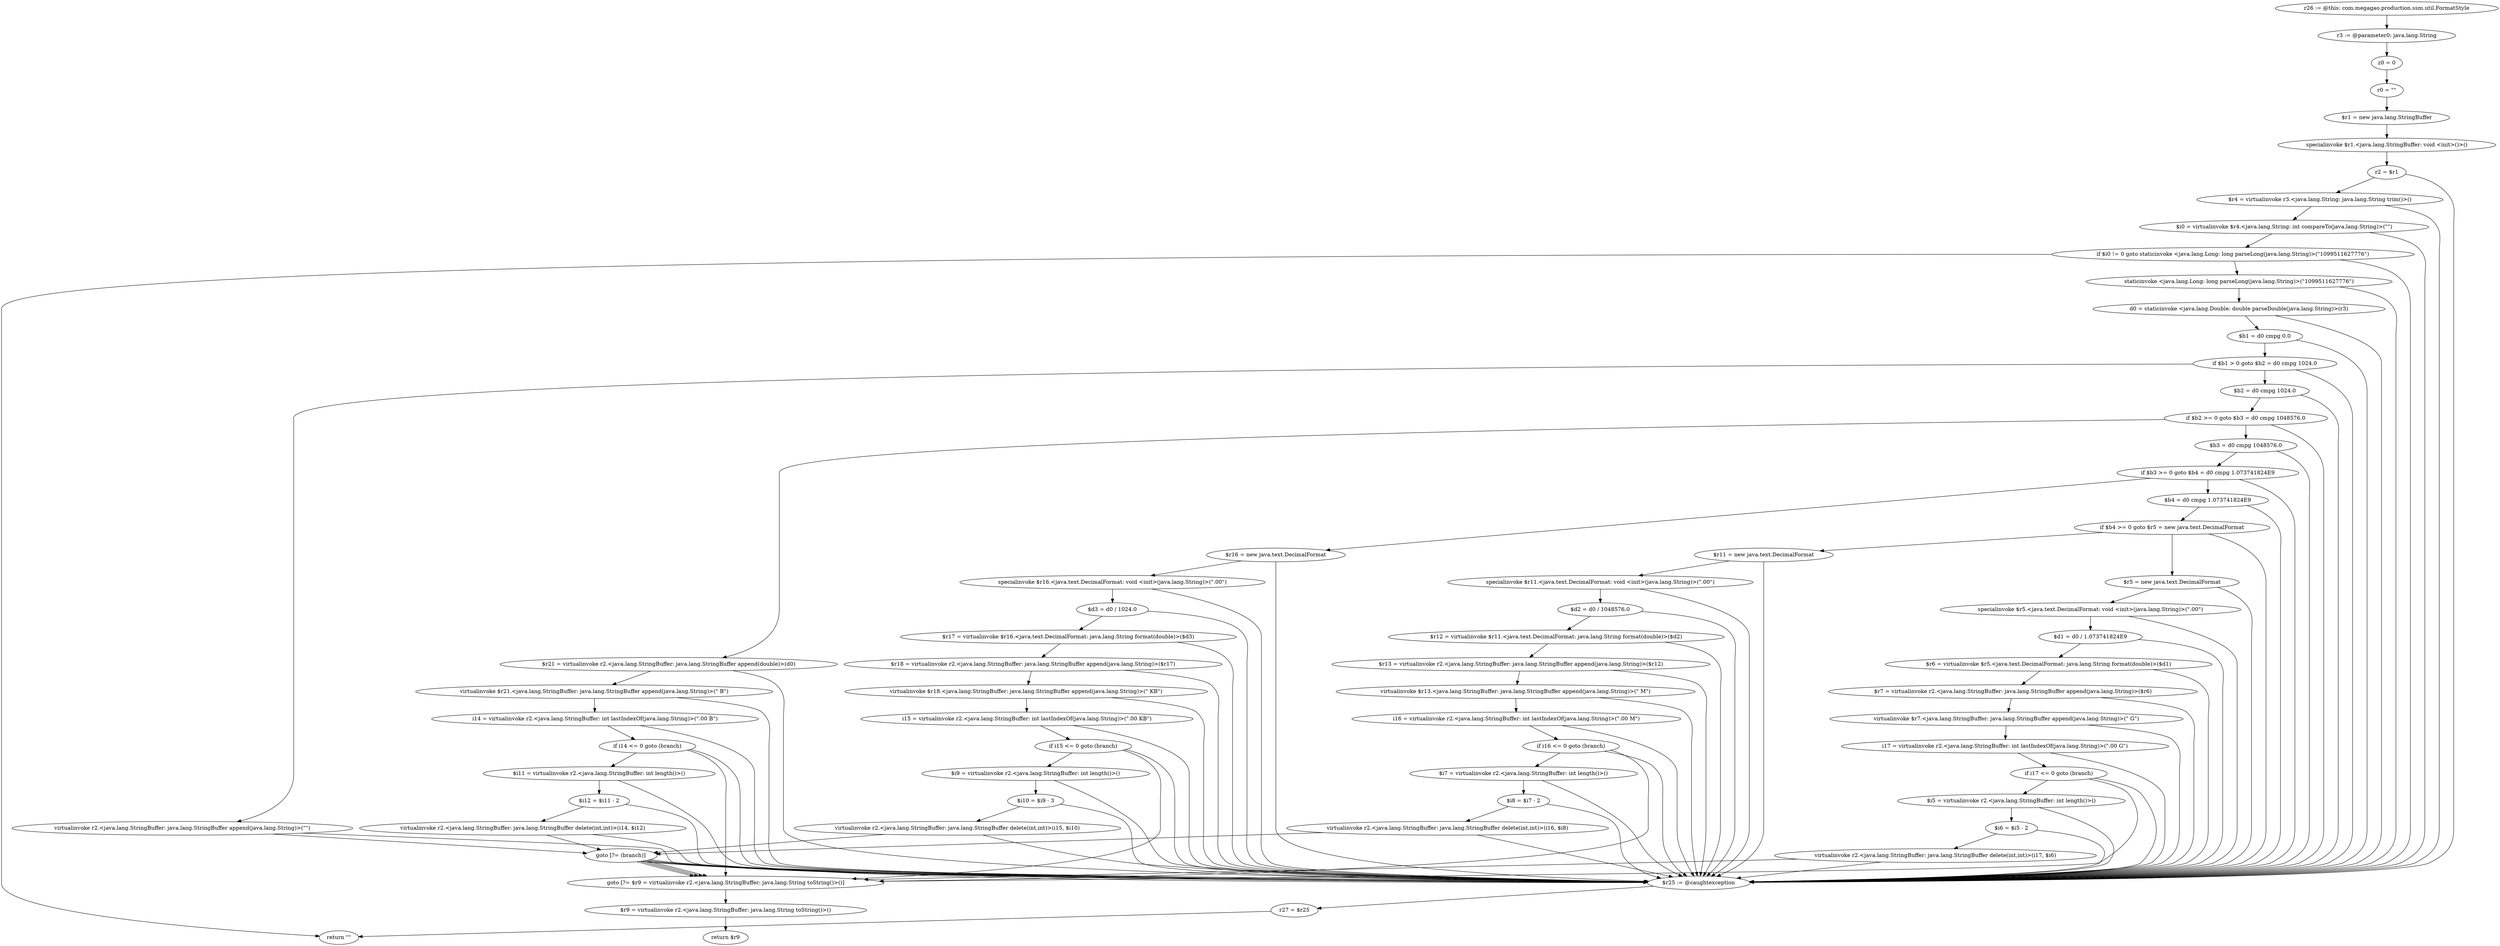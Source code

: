 digraph "unitGraph" {
    "r26 := @this: com.megagao.production.ssm.util.FormatStyle"
    "r3 := @parameter0: java.lang.String"
    "z0 = 0"
    "r0 = \"\""
    "$r1 = new java.lang.StringBuffer"
    "specialinvoke $r1.<java.lang.StringBuffer: void <init>()>()"
    "r2 = $r1"
    "$r4 = virtualinvoke r3.<java.lang.String: java.lang.String trim()>()"
    "$i0 = virtualinvoke $r4.<java.lang.String: int compareTo(java.lang.String)>(\"\")"
    "if $i0 != 0 goto staticinvoke <java.lang.Long: long parseLong(java.lang.String)>(\"1099511627776\")"
    "return \"\""
    "staticinvoke <java.lang.Long: long parseLong(java.lang.String)>(\"1099511627776\")"
    "d0 = staticinvoke <java.lang.Double: double parseDouble(java.lang.String)>(r3)"
    "$b1 = d0 cmpg 0.0"
    "if $b1 > 0 goto $b2 = d0 cmpg 1024.0"
    "virtualinvoke r2.<java.lang.StringBuffer: java.lang.StringBuffer append(java.lang.String)>(\"\")"
    "goto [?= (branch)]"
    "$b2 = d0 cmpg 1024.0"
    "if $b2 >= 0 goto $b3 = d0 cmpg 1048576.0"
    "$r21 = virtualinvoke r2.<java.lang.StringBuffer: java.lang.StringBuffer append(double)>(d0)"
    "virtualinvoke $r21.<java.lang.StringBuffer: java.lang.StringBuffer append(java.lang.String)>(\" B\")"
    "i14 = virtualinvoke r2.<java.lang.StringBuffer: int lastIndexOf(java.lang.String)>(\".00 B\")"
    "if i14 <= 0 goto (branch)"
    "$i11 = virtualinvoke r2.<java.lang.StringBuffer: int length()>()"
    "$i12 = $i11 - 2"
    "virtualinvoke r2.<java.lang.StringBuffer: java.lang.StringBuffer delete(int,int)>(i14, $i12)"
    "$b3 = d0 cmpg 1048576.0"
    "if $b3 >= 0 goto $b4 = d0 cmpg 1.073741824E9"
    "$r16 = new java.text.DecimalFormat"
    "specialinvoke $r16.<java.text.DecimalFormat: void <init>(java.lang.String)>(\".00\")"
    "$d3 = d0 / 1024.0"
    "$r17 = virtualinvoke $r16.<java.text.DecimalFormat: java.lang.String format(double)>($d3)"
    "$r18 = virtualinvoke r2.<java.lang.StringBuffer: java.lang.StringBuffer append(java.lang.String)>($r17)"
    "virtualinvoke $r18.<java.lang.StringBuffer: java.lang.StringBuffer append(java.lang.String)>(\" KB\")"
    "i15 = virtualinvoke r2.<java.lang.StringBuffer: int lastIndexOf(java.lang.String)>(\".00 KB\")"
    "if i15 <= 0 goto (branch)"
    "$i9 = virtualinvoke r2.<java.lang.StringBuffer: int length()>()"
    "$i10 = $i9 - 3"
    "virtualinvoke r2.<java.lang.StringBuffer: java.lang.StringBuffer delete(int,int)>(i15, $i10)"
    "$b4 = d0 cmpg 1.073741824E9"
    "if $b4 >= 0 goto $r5 = new java.text.DecimalFormat"
    "$r11 = new java.text.DecimalFormat"
    "specialinvoke $r11.<java.text.DecimalFormat: void <init>(java.lang.String)>(\".00\")"
    "$d2 = d0 / 1048576.0"
    "$r12 = virtualinvoke $r11.<java.text.DecimalFormat: java.lang.String format(double)>($d2)"
    "$r13 = virtualinvoke r2.<java.lang.StringBuffer: java.lang.StringBuffer append(java.lang.String)>($r12)"
    "virtualinvoke $r13.<java.lang.StringBuffer: java.lang.StringBuffer append(java.lang.String)>(\" M\")"
    "i16 = virtualinvoke r2.<java.lang.StringBuffer: int lastIndexOf(java.lang.String)>(\".00 M\")"
    "if i16 <= 0 goto (branch)"
    "$i7 = virtualinvoke r2.<java.lang.StringBuffer: int length()>()"
    "$i8 = $i7 - 2"
    "virtualinvoke r2.<java.lang.StringBuffer: java.lang.StringBuffer delete(int,int)>(i16, $i8)"
    "$r5 = new java.text.DecimalFormat"
    "specialinvoke $r5.<java.text.DecimalFormat: void <init>(java.lang.String)>(\".00\")"
    "$d1 = d0 / 1.073741824E9"
    "$r6 = virtualinvoke $r5.<java.text.DecimalFormat: java.lang.String format(double)>($d1)"
    "$r7 = virtualinvoke r2.<java.lang.StringBuffer: java.lang.StringBuffer append(java.lang.String)>($r6)"
    "virtualinvoke $r7.<java.lang.StringBuffer: java.lang.StringBuffer append(java.lang.String)>(\" G\")"
    "i17 = virtualinvoke r2.<java.lang.StringBuffer: int lastIndexOf(java.lang.String)>(\".00 G\")"
    "if i17 <= 0 goto (branch)"
    "$i5 = virtualinvoke r2.<java.lang.StringBuffer: int length()>()"
    "$i6 = $i5 - 2"
    "virtualinvoke r2.<java.lang.StringBuffer: java.lang.StringBuffer delete(int,int)>(i17, $i6)"
    "goto [?= $r9 = virtualinvoke r2.<java.lang.StringBuffer: java.lang.String toString()>()]"
    "$r25 := @caughtexception"
    "r27 = $r25"
    "$r9 = virtualinvoke r2.<java.lang.StringBuffer: java.lang.String toString()>()"
    "return $r9"
    "r26 := @this: com.megagao.production.ssm.util.FormatStyle"->"r3 := @parameter0: java.lang.String";
    "r3 := @parameter0: java.lang.String"->"z0 = 0";
    "z0 = 0"->"r0 = \"\"";
    "r0 = \"\""->"$r1 = new java.lang.StringBuffer";
    "$r1 = new java.lang.StringBuffer"->"specialinvoke $r1.<java.lang.StringBuffer: void <init>()>()";
    "specialinvoke $r1.<java.lang.StringBuffer: void <init>()>()"->"r2 = $r1";
    "r2 = $r1"->"$r4 = virtualinvoke r3.<java.lang.String: java.lang.String trim()>()";
    "r2 = $r1"->"$r25 := @caughtexception";
    "$r4 = virtualinvoke r3.<java.lang.String: java.lang.String trim()>()"->"$i0 = virtualinvoke $r4.<java.lang.String: int compareTo(java.lang.String)>(\"\")";
    "$r4 = virtualinvoke r3.<java.lang.String: java.lang.String trim()>()"->"$r25 := @caughtexception";
    "$i0 = virtualinvoke $r4.<java.lang.String: int compareTo(java.lang.String)>(\"\")"->"if $i0 != 0 goto staticinvoke <java.lang.Long: long parseLong(java.lang.String)>(\"1099511627776\")";
    "$i0 = virtualinvoke $r4.<java.lang.String: int compareTo(java.lang.String)>(\"\")"->"$r25 := @caughtexception";
    "if $i0 != 0 goto staticinvoke <java.lang.Long: long parseLong(java.lang.String)>(\"1099511627776\")"->"return \"\"";
    "if $i0 != 0 goto staticinvoke <java.lang.Long: long parseLong(java.lang.String)>(\"1099511627776\")"->"staticinvoke <java.lang.Long: long parseLong(java.lang.String)>(\"1099511627776\")";
    "if $i0 != 0 goto staticinvoke <java.lang.Long: long parseLong(java.lang.String)>(\"1099511627776\")"->"$r25 := @caughtexception";
    "staticinvoke <java.lang.Long: long parseLong(java.lang.String)>(\"1099511627776\")"->"d0 = staticinvoke <java.lang.Double: double parseDouble(java.lang.String)>(r3)";
    "staticinvoke <java.lang.Long: long parseLong(java.lang.String)>(\"1099511627776\")"->"$r25 := @caughtexception";
    "d0 = staticinvoke <java.lang.Double: double parseDouble(java.lang.String)>(r3)"->"$b1 = d0 cmpg 0.0";
    "d0 = staticinvoke <java.lang.Double: double parseDouble(java.lang.String)>(r3)"->"$r25 := @caughtexception";
    "$b1 = d0 cmpg 0.0"->"if $b1 > 0 goto $b2 = d0 cmpg 1024.0";
    "$b1 = d0 cmpg 0.0"->"$r25 := @caughtexception";
    "if $b1 > 0 goto $b2 = d0 cmpg 1024.0"->"virtualinvoke r2.<java.lang.StringBuffer: java.lang.StringBuffer append(java.lang.String)>(\"\")";
    "if $b1 > 0 goto $b2 = d0 cmpg 1024.0"->"$b2 = d0 cmpg 1024.0";
    "if $b1 > 0 goto $b2 = d0 cmpg 1024.0"->"$r25 := @caughtexception";
    "virtualinvoke r2.<java.lang.StringBuffer: java.lang.StringBuffer append(java.lang.String)>(\"\")"->"goto [?= (branch)]";
    "virtualinvoke r2.<java.lang.StringBuffer: java.lang.StringBuffer append(java.lang.String)>(\"\")"->"$r25 := @caughtexception";
    "goto [?= (branch)]"->"goto [?= $r9 = virtualinvoke r2.<java.lang.StringBuffer: java.lang.String toString()>()]";
    "goto [?= (branch)]"->"$r25 := @caughtexception";
    "$b2 = d0 cmpg 1024.0"->"if $b2 >= 0 goto $b3 = d0 cmpg 1048576.0";
    "$b2 = d0 cmpg 1024.0"->"$r25 := @caughtexception";
    "if $b2 >= 0 goto $b3 = d0 cmpg 1048576.0"->"$r21 = virtualinvoke r2.<java.lang.StringBuffer: java.lang.StringBuffer append(double)>(d0)";
    "if $b2 >= 0 goto $b3 = d0 cmpg 1048576.0"->"$b3 = d0 cmpg 1048576.0";
    "if $b2 >= 0 goto $b3 = d0 cmpg 1048576.0"->"$r25 := @caughtexception";
    "$r21 = virtualinvoke r2.<java.lang.StringBuffer: java.lang.StringBuffer append(double)>(d0)"->"virtualinvoke $r21.<java.lang.StringBuffer: java.lang.StringBuffer append(java.lang.String)>(\" B\")";
    "$r21 = virtualinvoke r2.<java.lang.StringBuffer: java.lang.StringBuffer append(double)>(d0)"->"$r25 := @caughtexception";
    "virtualinvoke $r21.<java.lang.StringBuffer: java.lang.StringBuffer append(java.lang.String)>(\" B\")"->"i14 = virtualinvoke r2.<java.lang.StringBuffer: int lastIndexOf(java.lang.String)>(\".00 B\")";
    "virtualinvoke $r21.<java.lang.StringBuffer: java.lang.StringBuffer append(java.lang.String)>(\" B\")"->"$r25 := @caughtexception";
    "i14 = virtualinvoke r2.<java.lang.StringBuffer: int lastIndexOf(java.lang.String)>(\".00 B\")"->"if i14 <= 0 goto (branch)";
    "i14 = virtualinvoke r2.<java.lang.StringBuffer: int lastIndexOf(java.lang.String)>(\".00 B\")"->"$r25 := @caughtexception";
    "if i14 <= 0 goto (branch)"->"$i11 = virtualinvoke r2.<java.lang.StringBuffer: int length()>()";
    "if i14 <= 0 goto (branch)"->"goto [?= $r9 = virtualinvoke r2.<java.lang.StringBuffer: java.lang.String toString()>()]";
    "if i14 <= 0 goto (branch)"->"$r25 := @caughtexception";
    "$i11 = virtualinvoke r2.<java.lang.StringBuffer: int length()>()"->"$i12 = $i11 - 2";
    "$i11 = virtualinvoke r2.<java.lang.StringBuffer: int length()>()"->"$r25 := @caughtexception";
    "$i12 = $i11 - 2"->"virtualinvoke r2.<java.lang.StringBuffer: java.lang.StringBuffer delete(int,int)>(i14, $i12)";
    "$i12 = $i11 - 2"->"$r25 := @caughtexception";
    "virtualinvoke r2.<java.lang.StringBuffer: java.lang.StringBuffer delete(int,int)>(i14, $i12)"->"goto [?= (branch)]";
    "virtualinvoke r2.<java.lang.StringBuffer: java.lang.StringBuffer delete(int,int)>(i14, $i12)"->"$r25 := @caughtexception";
    "goto [?= (branch)]"->"goto [?= $r9 = virtualinvoke r2.<java.lang.StringBuffer: java.lang.String toString()>()]";
    "goto [?= (branch)]"->"$r25 := @caughtexception";
    "$b3 = d0 cmpg 1048576.0"->"if $b3 >= 0 goto $b4 = d0 cmpg 1.073741824E9";
    "$b3 = d0 cmpg 1048576.0"->"$r25 := @caughtexception";
    "if $b3 >= 0 goto $b4 = d0 cmpg 1.073741824E9"->"$r16 = new java.text.DecimalFormat";
    "if $b3 >= 0 goto $b4 = d0 cmpg 1.073741824E9"->"$b4 = d0 cmpg 1.073741824E9";
    "if $b3 >= 0 goto $b4 = d0 cmpg 1.073741824E9"->"$r25 := @caughtexception";
    "$r16 = new java.text.DecimalFormat"->"specialinvoke $r16.<java.text.DecimalFormat: void <init>(java.lang.String)>(\".00\")";
    "$r16 = new java.text.DecimalFormat"->"$r25 := @caughtexception";
    "specialinvoke $r16.<java.text.DecimalFormat: void <init>(java.lang.String)>(\".00\")"->"$d3 = d0 / 1024.0";
    "specialinvoke $r16.<java.text.DecimalFormat: void <init>(java.lang.String)>(\".00\")"->"$r25 := @caughtexception";
    "$d3 = d0 / 1024.0"->"$r17 = virtualinvoke $r16.<java.text.DecimalFormat: java.lang.String format(double)>($d3)";
    "$d3 = d0 / 1024.0"->"$r25 := @caughtexception";
    "$r17 = virtualinvoke $r16.<java.text.DecimalFormat: java.lang.String format(double)>($d3)"->"$r18 = virtualinvoke r2.<java.lang.StringBuffer: java.lang.StringBuffer append(java.lang.String)>($r17)";
    "$r17 = virtualinvoke $r16.<java.text.DecimalFormat: java.lang.String format(double)>($d3)"->"$r25 := @caughtexception";
    "$r18 = virtualinvoke r2.<java.lang.StringBuffer: java.lang.StringBuffer append(java.lang.String)>($r17)"->"virtualinvoke $r18.<java.lang.StringBuffer: java.lang.StringBuffer append(java.lang.String)>(\" KB\")";
    "$r18 = virtualinvoke r2.<java.lang.StringBuffer: java.lang.StringBuffer append(java.lang.String)>($r17)"->"$r25 := @caughtexception";
    "virtualinvoke $r18.<java.lang.StringBuffer: java.lang.StringBuffer append(java.lang.String)>(\" KB\")"->"i15 = virtualinvoke r2.<java.lang.StringBuffer: int lastIndexOf(java.lang.String)>(\".00 KB\")";
    "virtualinvoke $r18.<java.lang.StringBuffer: java.lang.StringBuffer append(java.lang.String)>(\" KB\")"->"$r25 := @caughtexception";
    "i15 = virtualinvoke r2.<java.lang.StringBuffer: int lastIndexOf(java.lang.String)>(\".00 KB\")"->"if i15 <= 0 goto (branch)";
    "i15 = virtualinvoke r2.<java.lang.StringBuffer: int lastIndexOf(java.lang.String)>(\".00 KB\")"->"$r25 := @caughtexception";
    "if i15 <= 0 goto (branch)"->"$i9 = virtualinvoke r2.<java.lang.StringBuffer: int length()>()";
    "if i15 <= 0 goto (branch)"->"goto [?= $r9 = virtualinvoke r2.<java.lang.StringBuffer: java.lang.String toString()>()]";
    "if i15 <= 0 goto (branch)"->"$r25 := @caughtexception";
    "$i9 = virtualinvoke r2.<java.lang.StringBuffer: int length()>()"->"$i10 = $i9 - 3";
    "$i9 = virtualinvoke r2.<java.lang.StringBuffer: int length()>()"->"$r25 := @caughtexception";
    "$i10 = $i9 - 3"->"virtualinvoke r2.<java.lang.StringBuffer: java.lang.StringBuffer delete(int,int)>(i15, $i10)";
    "$i10 = $i9 - 3"->"$r25 := @caughtexception";
    "virtualinvoke r2.<java.lang.StringBuffer: java.lang.StringBuffer delete(int,int)>(i15, $i10)"->"goto [?= (branch)]";
    "virtualinvoke r2.<java.lang.StringBuffer: java.lang.StringBuffer delete(int,int)>(i15, $i10)"->"$r25 := @caughtexception";
    "goto [?= (branch)]"->"goto [?= $r9 = virtualinvoke r2.<java.lang.StringBuffer: java.lang.String toString()>()]";
    "goto [?= (branch)]"->"$r25 := @caughtexception";
    "$b4 = d0 cmpg 1.073741824E9"->"if $b4 >= 0 goto $r5 = new java.text.DecimalFormat";
    "$b4 = d0 cmpg 1.073741824E9"->"$r25 := @caughtexception";
    "if $b4 >= 0 goto $r5 = new java.text.DecimalFormat"->"$r11 = new java.text.DecimalFormat";
    "if $b4 >= 0 goto $r5 = new java.text.DecimalFormat"->"$r5 = new java.text.DecimalFormat";
    "if $b4 >= 0 goto $r5 = new java.text.DecimalFormat"->"$r25 := @caughtexception";
    "$r11 = new java.text.DecimalFormat"->"specialinvoke $r11.<java.text.DecimalFormat: void <init>(java.lang.String)>(\".00\")";
    "$r11 = new java.text.DecimalFormat"->"$r25 := @caughtexception";
    "specialinvoke $r11.<java.text.DecimalFormat: void <init>(java.lang.String)>(\".00\")"->"$d2 = d0 / 1048576.0";
    "specialinvoke $r11.<java.text.DecimalFormat: void <init>(java.lang.String)>(\".00\")"->"$r25 := @caughtexception";
    "$d2 = d0 / 1048576.0"->"$r12 = virtualinvoke $r11.<java.text.DecimalFormat: java.lang.String format(double)>($d2)";
    "$d2 = d0 / 1048576.0"->"$r25 := @caughtexception";
    "$r12 = virtualinvoke $r11.<java.text.DecimalFormat: java.lang.String format(double)>($d2)"->"$r13 = virtualinvoke r2.<java.lang.StringBuffer: java.lang.StringBuffer append(java.lang.String)>($r12)";
    "$r12 = virtualinvoke $r11.<java.text.DecimalFormat: java.lang.String format(double)>($d2)"->"$r25 := @caughtexception";
    "$r13 = virtualinvoke r2.<java.lang.StringBuffer: java.lang.StringBuffer append(java.lang.String)>($r12)"->"virtualinvoke $r13.<java.lang.StringBuffer: java.lang.StringBuffer append(java.lang.String)>(\" M\")";
    "$r13 = virtualinvoke r2.<java.lang.StringBuffer: java.lang.StringBuffer append(java.lang.String)>($r12)"->"$r25 := @caughtexception";
    "virtualinvoke $r13.<java.lang.StringBuffer: java.lang.StringBuffer append(java.lang.String)>(\" M\")"->"i16 = virtualinvoke r2.<java.lang.StringBuffer: int lastIndexOf(java.lang.String)>(\".00 M\")";
    "virtualinvoke $r13.<java.lang.StringBuffer: java.lang.StringBuffer append(java.lang.String)>(\" M\")"->"$r25 := @caughtexception";
    "i16 = virtualinvoke r2.<java.lang.StringBuffer: int lastIndexOf(java.lang.String)>(\".00 M\")"->"if i16 <= 0 goto (branch)";
    "i16 = virtualinvoke r2.<java.lang.StringBuffer: int lastIndexOf(java.lang.String)>(\".00 M\")"->"$r25 := @caughtexception";
    "if i16 <= 0 goto (branch)"->"$i7 = virtualinvoke r2.<java.lang.StringBuffer: int length()>()";
    "if i16 <= 0 goto (branch)"->"goto [?= $r9 = virtualinvoke r2.<java.lang.StringBuffer: java.lang.String toString()>()]";
    "if i16 <= 0 goto (branch)"->"$r25 := @caughtexception";
    "$i7 = virtualinvoke r2.<java.lang.StringBuffer: int length()>()"->"$i8 = $i7 - 2";
    "$i7 = virtualinvoke r2.<java.lang.StringBuffer: int length()>()"->"$r25 := @caughtexception";
    "$i8 = $i7 - 2"->"virtualinvoke r2.<java.lang.StringBuffer: java.lang.StringBuffer delete(int,int)>(i16, $i8)";
    "$i8 = $i7 - 2"->"$r25 := @caughtexception";
    "virtualinvoke r2.<java.lang.StringBuffer: java.lang.StringBuffer delete(int,int)>(i16, $i8)"->"goto [?= (branch)]";
    "virtualinvoke r2.<java.lang.StringBuffer: java.lang.StringBuffer delete(int,int)>(i16, $i8)"->"$r25 := @caughtexception";
    "goto [?= (branch)]"->"goto [?= $r9 = virtualinvoke r2.<java.lang.StringBuffer: java.lang.String toString()>()]";
    "goto [?= (branch)]"->"$r25 := @caughtexception";
    "$r5 = new java.text.DecimalFormat"->"specialinvoke $r5.<java.text.DecimalFormat: void <init>(java.lang.String)>(\".00\")";
    "$r5 = new java.text.DecimalFormat"->"$r25 := @caughtexception";
    "specialinvoke $r5.<java.text.DecimalFormat: void <init>(java.lang.String)>(\".00\")"->"$d1 = d0 / 1.073741824E9";
    "specialinvoke $r5.<java.text.DecimalFormat: void <init>(java.lang.String)>(\".00\")"->"$r25 := @caughtexception";
    "$d1 = d0 / 1.073741824E9"->"$r6 = virtualinvoke $r5.<java.text.DecimalFormat: java.lang.String format(double)>($d1)";
    "$d1 = d0 / 1.073741824E9"->"$r25 := @caughtexception";
    "$r6 = virtualinvoke $r5.<java.text.DecimalFormat: java.lang.String format(double)>($d1)"->"$r7 = virtualinvoke r2.<java.lang.StringBuffer: java.lang.StringBuffer append(java.lang.String)>($r6)";
    "$r6 = virtualinvoke $r5.<java.text.DecimalFormat: java.lang.String format(double)>($d1)"->"$r25 := @caughtexception";
    "$r7 = virtualinvoke r2.<java.lang.StringBuffer: java.lang.StringBuffer append(java.lang.String)>($r6)"->"virtualinvoke $r7.<java.lang.StringBuffer: java.lang.StringBuffer append(java.lang.String)>(\" G\")";
    "$r7 = virtualinvoke r2.<java.lang.StringBuffer: java.lang.StringBuffer append(java.lang.String)>($r6)"->"$r25 := @caughtexception";
    "virtualinvoke $r7.<java.lang.StringBuffer: java.lang.StringBuffer append(java.lang.String)>(\" G\")"->"i17 = virtualinvoke r2.<java.lang.StringBuffer: int lastIndexOf(java.lang.String)>(\".00 G\")";
    "virtualinvoke $r7.<java.lang.StringBuffer: java.lang.StringBuffer append(java.lang.String)>(\" G\")"->"$r25 := @caughtexception";
    "i17 = virtualinvoke r2.<java.lang.StringBuffer: int lastIndexOf(java.lang.String)>(\".00 G\")"->"if i17 <= 0 goto (branch)";
    "i17 = virtualinvoke r2.<java.lang.StringBuffer: int lastIndexOf(java.lang.String)>(\".00 G\")"->"$r25 := @caughtexception";
    "if i17 <= 0 goto (branch)"->"$i5 = virtualinvoke r2.<java.lang.StringBuffer: int length()>()";
    "if i17 <= 0 goto (branch)"->"goto [?= $r9 = virtualinvoke r2.<java.lang.StringBuffer: java.lang.String toString()>()]";
    "if i17 <= 0 goto (branch)"->"$r25 := @caughtexception";
    "$i5 = virtualinvoke r2.<java.lang.StringBuffer: int length()>()"->"$i6 = $i5 - 2";
    "$i5 = virtualinvoke r2.<java.lang.StringBuffer: int length()>()"->"$r25 := @caughtexception";
    "$i6 = $i5 - 2"->"virtualinvoke r2.<java.lang.StringBuffer: java.lang.StringBuffer delete(int,int)>(i17, $i6)";
    "$i6 = $i5 - 2"->"$r25 := @caughtexception";
    "virtualinvoke r2.<java.lang.StringBuffer: java.lang.StringBuffer delete(int,int)>(i17, $i6)"->"goto [?= $r9 = virtualinvoke r2.<java.lang.StringBuffer: java.lang.String toString()>()]";
    "virtualinvoke r2.<java.lang.StringBuffer: java.lang.StringBuffer delete(int,int)>(i17, $i6)"->"$r25 := @caughtexception";
    "goto [?= $r9 = virtualinvoke r2.<java.lang.StringBuffer: java.lang.String toString()>()]"->"$r9 = virtualinvoke r2.<java.lang.StringBuffer: java.lang.String toString()>()";
    "$r25 := @caughtexception"->"r27 = $r25";
    "r27 = $r25"->"return \"\"";
    "$r9 = virtualinvoke r2.<java.lang.StringBuffer: java.lang.String toString()>()"->"return $r9";
}
